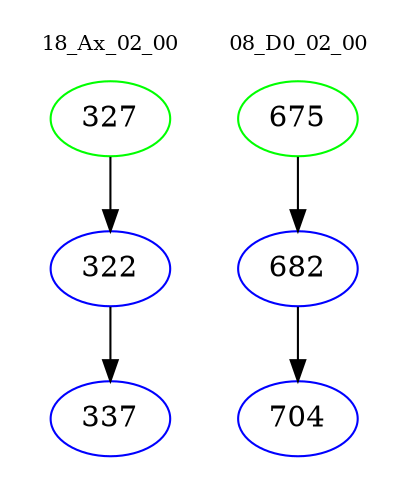 digraph{
subgraph cluster_0 {
color = white
label = "18_Ax_02_00";
fontsize=10;
T0_327 [label="327", color="green"]
T0_327 -> T0_322 [color="black"]
T0_322 [label="322", color="blue"]
T0_322 -> T0_337 [color="black"]
T0_337 [label="337", color="blue"]
}
subgraph cluster_1 {
color = white
label = "08_D0_02_00";
fontsize=10;
T1_675 [label="675", color="green"]
T1_675 -> T1_682 [color="black"]
T1_682 [label="682", color="blue"]
T1_682 -> T1_704 [color="black"]
T1_704 [label="704", color="blue"]
}
}
